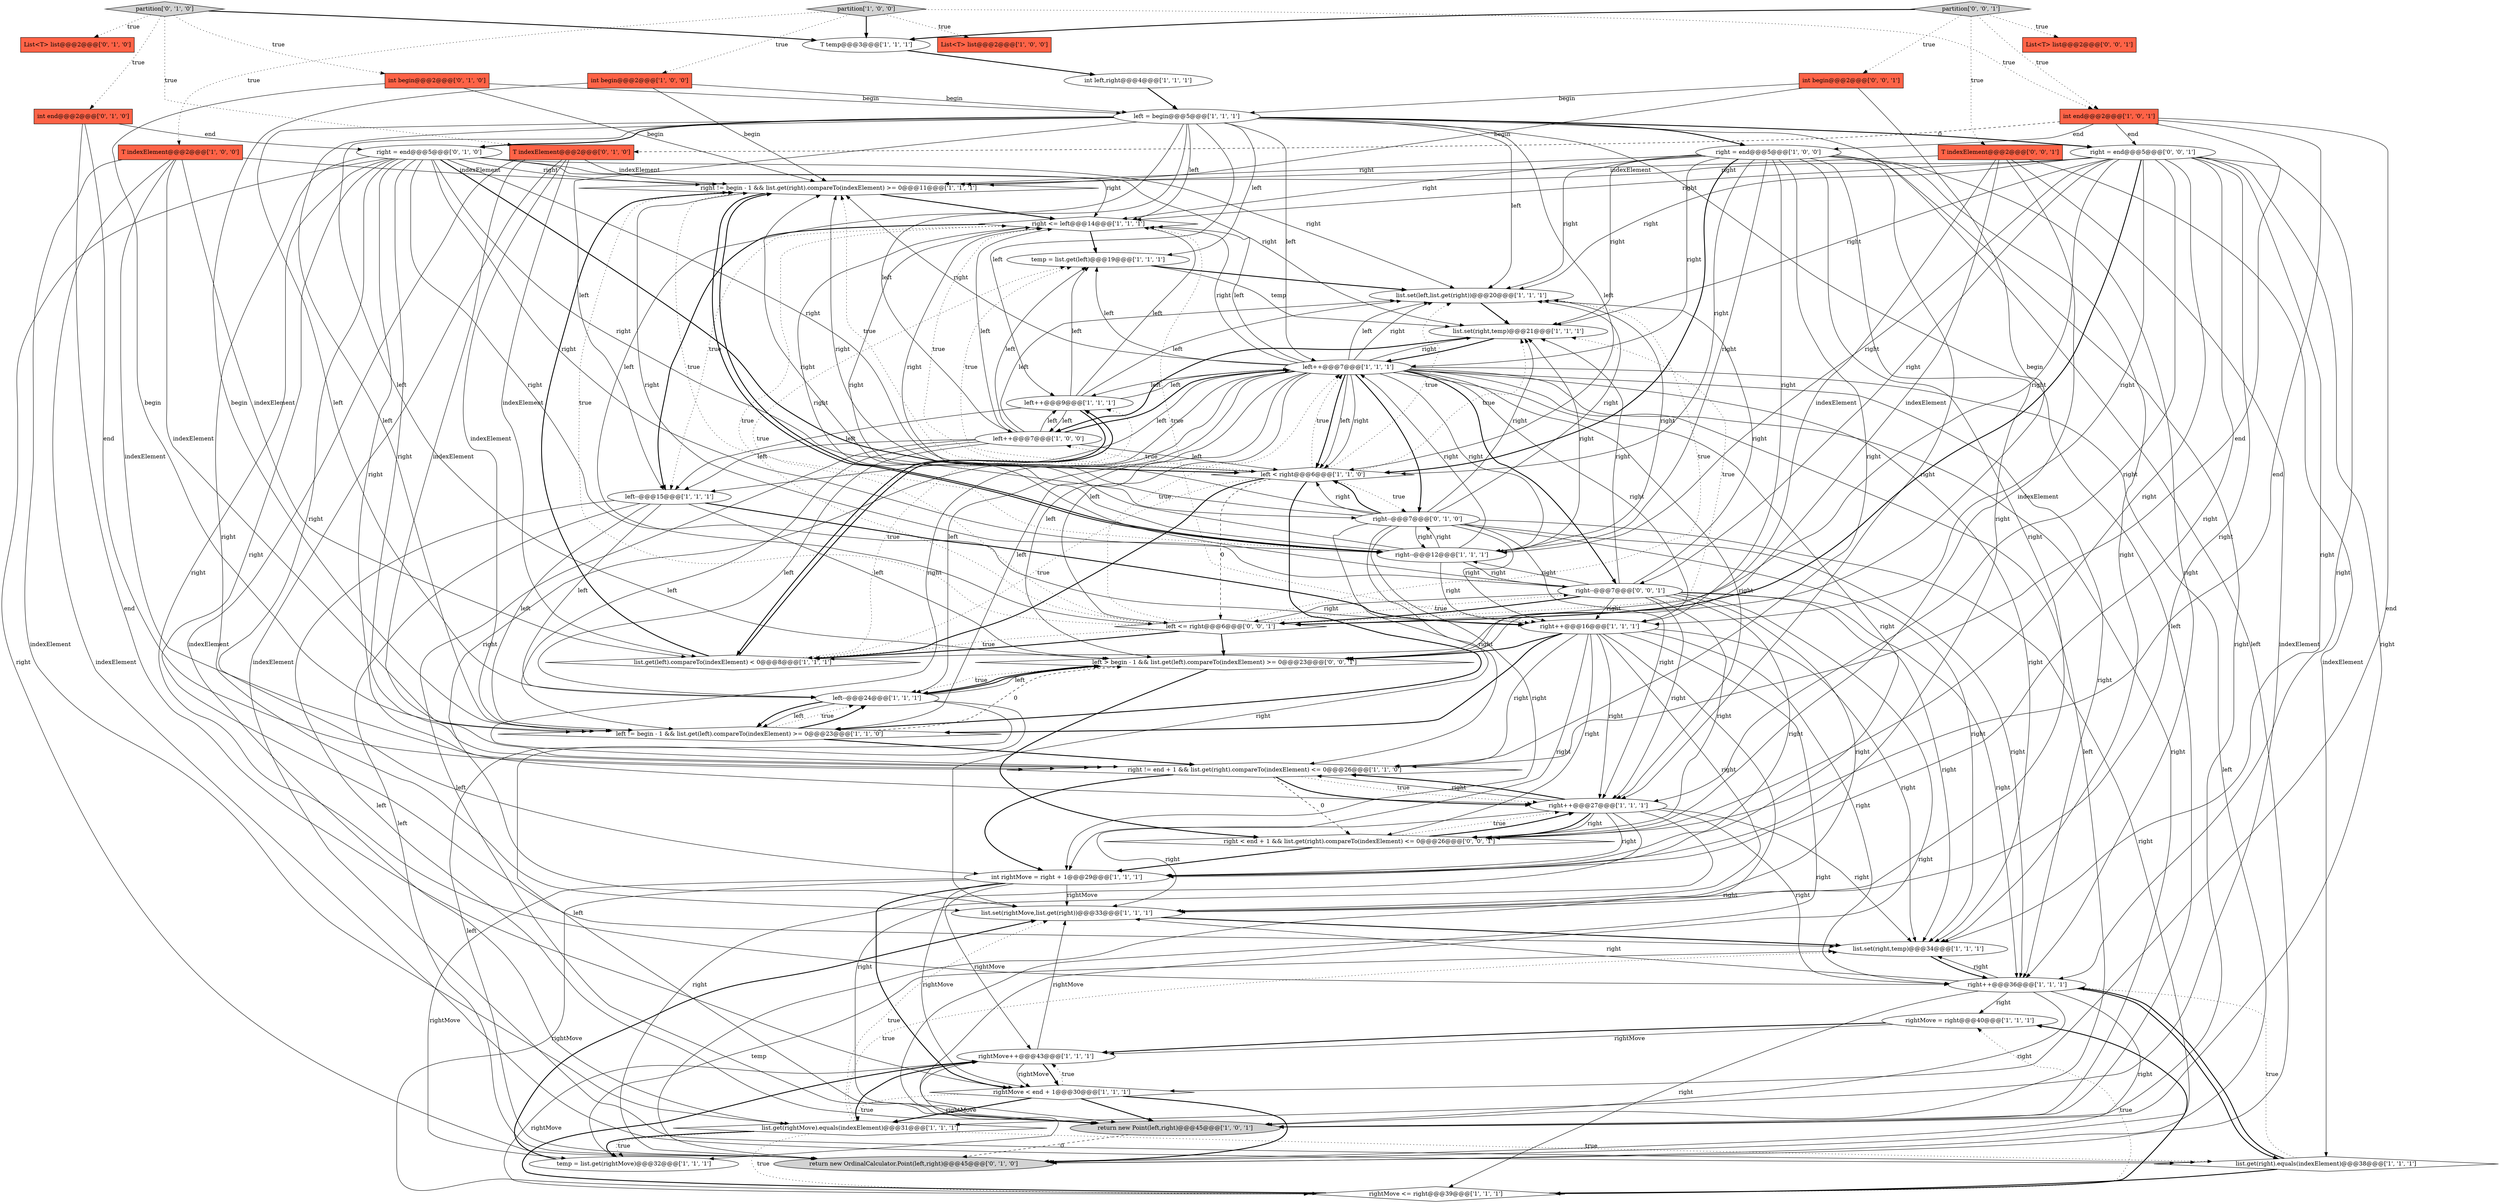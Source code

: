 digraph {
12 [style = filled, label = "right != end + 1 && list.get(right).compareTo(indexElement) <= 0@@@26@@@['1', '1', '0']", fillcolor = white, shape = diamond image = "AAA0AAABBB1BBB"];
26 [style = filled, label = "left++@@@9@@@['1', '1', '1']", fillcolor = white, shape = ellipse image = "AAA0AAABBB1BBB"];
17 [style = filled, label = "right++@@@27@@@['1', '1', '1']", fillcolor = white, shape = ellipse image = "AAA0AAABBB1BBB"];
36 [style = filled, label = "temp = list.get(left)@@@19@@@['1', '1', '1']", fillcolor = white, shape = ellipse image = "AAA0AAABBB1BBB"];
8 [style = filled, label = "right++@@@36@@@['1', '1', '1']", fillcolor = white, shape = ellipse image = "AAA0AAABBB1BBB"];
19 [style = filled, label = "right != begin - 1 && list.get(right).compareTo(indexElement) >= 0@@@11@@@['1', '1', '1']", fillcolor = white, shape = diamond image = "AAA0AAABBB1BBB"];
50 [style = filled, label = "right = end@@@5@@@['0', '0', '1']", fillcolor = white, shape = ellipse image = "AAA0AAABBB3BBB"];
22 [style = filled, label = "rightMove = right@@@40@@@['1', '1', '1']", fillcolor = white, shape = ellipse image = "AAA0AAABBB1BBB"];
42 [style = filled, label = "partition['0', '1', '0']", fillcolor = lightgray, shape = diamond image = "AAA0AAABBB2BBB"];
4 [style = filled, label = "list.get(rightMove).equals(indexElement)@@@31@@@['1', '1', '1']", fillcolor = white, shape = diamond image = "AAA0AAABBB1BBB"];
14 [style = filled, label = "partition['1', '0', '0']", fillcolor = lightgray, shape = diamond image = "AAA0AAABBB1BBB"];
20 [style = filled, label = "right <= left@@@14@@@['1', '1', '1']", fillcolor = white, shape = diamond image = "AAA0AAABBB1BBB"];
25 [style = filled, label = "rightMove <= right@@@39@@@['1', '1', '1']", fillcolor = white, shape = diamond image = "AAA0AAABBB1BBB"];
43 [style = filled, label = "right = end@@@5@@@['0', '1', '0']", fillcolor = white, shape = ellipse image = "AAA0AAABBB2BBB"];
52 [style = filled, label = "left <= right@@@6@@@['0', '0', '1']", fillcolor = white, shape = diamond image = "AAA0AAABBB3BBB"];
2 [style = filled, label = "int rightMove = right + 1@@@29@@@['1', '1', '1']", fillcolor = white, shape = ellipse image = "AAA0AAABBB1BBB"];
1 [style = filled, label = "return new Point(left,right)@@@45@@@['1', '0', '1']", fillcolor = lightgray, shape = ellipse image = "AAA0AAABBB1BBB"];
18 [style = filled, label = "int left,right@@@4@@@['1', '1', '1']", fillcolor = white, shape = ellipse image = "AAA0AAABBB1BBB"];
24 [style = filled, label = "rightMove < end + 1@@@30@@@['1', '1', '1']", fillcolor = white, shape = diamond image = "AAA0AAABBB1BBB"];
7 [style = filled, label = "list.set(left,list.get(right))@@@20@@@['1', '1', '1']", fillcolor = white, shape = ellipse image = "AAA0AAABBB1BBB"];
13 [style = filled, label = "left++@@@7@@@['1', '1', '1']", fillcolor = white, shape = ellipse image = "AAA0AAABBB1BBB"];
41 [style = filled, label = "right--@@@7@@@['0', '1', '0']", fillcolor = white, shape = ellipse image = "AAA0AAABBB2BBB"];
46 [style = filled, label = "List<T> list@@@2@@@['0', '0', '1']", fillcolor = tomato, shape = box image = "AAA0AAABBB3BBB"];
35 [style = filled, label = "right--@@@12@@@['1', '1', '1']", fillcolor = white, shape = ellipse image = "AAA0AAABBB1BBB"];
6 [style = filled, label = "list.set(right,temp)@@@21@@@['1', '1', '1']", fillcolor = white, shape = ellipse image = "AAA0AAABBB1BBB"];
28 [style = filled, label = "left < right@@@6@@@['1', '1', '0']", fillcolor = white, shape = diamond image = "AAA0AAABBB1BBB"];
48 [style = filled, label = "right--@@@7@@@['0', '0', '1']", fillcolor = white, shape = ellipse image = "AAA0AAABBB3BBB"];
47 [style = filled, label = "left > begin - 1 && list.get(left).compareTo(indexElement) >= 0@@@23@@@['0', '0', '1']", fillcolor = white, shape = diamond image = "AAA0AAABBB3BBB"];
29 [style = filled, label = "left != begin - 1 && list.get(left).compareTo(indexElement) >= 0@@@23@@@['1', '1', '0']", fillcolor = white, shape = diamond image = "AAA0AAABBB1BBB"];
40 [style = filled, label = "List<T> list@@@2@@@['0', '1', '0']", fillcolor = tomato, shape = box image = "AAA0AAABBB2BBB"];
33 [style = filled, label = "list.set(right,temp)@@@34@@@['1', '1', '1']", fillcolor = white, shape = ellipse image = "AAA0AAABBB1BBB"];
51 [style = filled, label = "right < end + 1 && list.get(right).compareTo(indexElement) <= 0@@@26@@@['0', '0', '1']", fillcolor = white, shape = diamond image = "AAA0AAABBB3BBB"];
5 [style = filled, label = "right = end@@@5@@@['1', '0', '0']", fillcolor = white, shape = ellipse image = "AAA0AAABBB1BBB"];
9 [style = filled, label = "left++@@@7@@@['1', '0', '0']", fillcolor = white, shape = ellipse image = "AAA0AAABBB1BBB"];
49 [style = filled, label = "T indexElement@@@2@@@['0', '0', '1']", fillcolor = tomato, shape = box image = "AAA0AAABBB3BBB"];
31 [style = filled, label = "left--@@@24@@@['1', '1', '1']", fillcolor = white, shape = ellipse image = "AAA0AAABBB1BBB"];
3 [style = filled, label = "list.get(right).equals(indexElement)@@@38@@@['1', '1', '1']", fillcolor = white, shape = diamond image = "AAA0AAABBB1BBB"];
15 [style = filled, label = "int begin@@@2@@@['1', '0', '0']", fillcolor = tomato, shape = box image = "AAA0AAABBB1BBB"];
16 [style = filled, label = "left--@@@15@@@['1', '1', '1']", fillcolor = white, shape = ellipse image = "AAA0AAABBB1BBB"];
53 [style = filled, label = "int begin@@@2@@@['0', '0', '1']", fillcolor = tomato, shape = box image = "AAA0AAABBB3BBB"];
10 [style = filled, label = "temp = list.get(rightMove)@@@32@@@['1', '1', '1']", fillcolor = white, shape = ellipse image = "AAA0AAABBB1BBB"];
11 [style = filled, label = "List<T> list@@@2@@@['1', '0', '0']", fillcolor = tomato, shape = box image = "AAA0AAABBB1BBB"];
23 [style = filled, label = "T temp@@@3@@@['1', '1', '1']", fillcolor = white, shape = ellipse image = "AAA0AAABBB1BBB"];
34 [style = filled, label = "int end@@@2@@@['1', '0', '1']", fillcolor = tomato, shape = box image = "AAA0AAABBB1BBB"];
37 [style = filled, label = "left = begin@@@5@@@['1', '1', '1']", fillcolor = white, shape = ellipse image = "AAA0AAABBB1BBB"];
0 [style = filled, label = "list.get(left).compareTo(indexElement) < 0@@@8@@@['1', '1', '1']", fillcolor = white, shape = diamond image = "AAA0AAABBB1BBB"];
38 [style = filled, label = "int end@@@2@@@['0', '1', '0']", fillcolor = tomato, shape = box image = "AAA0AAABBB2BBB"];
39 [style = filled, label = "int begin@@@2@@@['0', '1', '0']", fillcolor = tomato, shape = box image = "AAA0AAABBB2BBB"];
45 [style = filled, label = "return new OrdinalCalculator.Point(left,right)@@@45@@@['0', '1', '0']", fillcolor = lightgray, shape = ellipse image = "AAA1AAABBB2BBB"];
44 [style = filled, label = "T indexElement@@@2@@@['0', '1', '0']", fillcolor = tomato, shape = box image = "AAA1AAABBB2BBB"];
21 [style = filled, label = "right++@@@16@@@['1', '1', '1']", fillcolor = white, shape = ellipse image = "AAA0AAABBB1BBB"];
30 [style = filled, label = "list.set(rightMove,list.get(right))@@@33@@@['1', '1', '1']", fillcolor = white, shape = ellipse image = "AAA0AAABBB1BBB"];
54 [style = filled, label = "partition['0', '0', '1']", fillcolor = lightgray, shape = diamond image = "AAA0AAABBB3BBB"];
27 [style = filled, label = "T indexElement@@@2@@@['1', '0', '0']", fillcolor = tomato, shape = box image = "AAA0AAABBB1BBB"];
32 [style = filled, label = "rightMove++@@@43@@@['1', '1', '1']", fillcolor = white, shape = ellipse image = "AAA0AAABBB1BBB"];
43->28 [style = solid, label="right"];
38->43 [style = solid, label="end"];
16->1 [style = solid, label="left"];
52->6 [style = dotted, label="true"];
21->51 [style = solid, label="right"];
27->29 [style = solid, label="indexElement"];
32->24 [style = solid, label="rightMove"];
49->51 [style = solid, label="indexElement"];
21->8 [style = solid, label="right"];
38->12 [style = solid, label="end"];
21->12 [style = solid, label="right"];
10->30 [style = bold, label=""];
28->6 [style = dotted, label="true"];
20->21 [style = dotted, label="true"];
50->35 [style = solid, label="right"];
52->19 [style = dotted, label="true"];
43->6 [style = solid, label="right"];
4->30 [style = dotted, label="true"];
13->20 [style = solid, label="left"];
7->6 [style = bold, label=""];
8->25 [style = solid, label="right"];
44->12 [style = solid, label="indexElement"];
50->7 [style = solid, label="right"];
43->28 [style = bold, label=""];
12->51 [style = dashed, label="0"];
15->29 [style = solid, label="begin"];
31->1 [style = solid, label="left"];
25->22 [style = dotted, label="true"];
9->1 [style = solid, label="left"];
13->7 [style = solid, label="right"];
38->24 [style = solid, label="end"];
43->45 [style = solid, label="right"];
47->51 [style = bold, label=""];
36->6 [style = solid, label="temp"];
31->47 [style = solid, label="left"];
17->51 [style = bold, label=""];
21->1 [style = solid, label="right"];
53->37 [style = solid, label="begin"];
27->0 [style = solid, label="indexElement"];
37->45 [style = solid, label="left"];
48->19 [style = solid, label="right"];
9->28 [style = solid, label="left"];
48->1 [style = solid, label="right"];
19->35 [style = dotted, label="true"];
42->40 [style = dotted, label="true"];
26->36 [style = solid, label="left"];
35->20 [style = solid, label="right"];
50->20 [style = solid, label="right"];
3->25 [style = bold, label=""];
43->35 [style = solid, label="right"];
34->44 [style = dashed, label="0"];
36->7 [style = bold, label=""];
29->31 [style = dotted, label="true"];
43->17 [style = solid, label="right"];
44->29 [style = solid, label="indexElement"];
43->7 [style = solid, label="right"];
37->7 [style = solid, label="left"];
29->12 [style = bold, label=""];
50->8 [style = solid, label="right"];
2->24 [style = solid, label="rightMove"];
50->1 [style = solid, label="right"];
27->19 [style = solid, label="indexElement"];
5->28 [style = bold, label=""];
31->29 [style = bold, label=""];
28->36 [style = dotted, label="true"];
42->39 [style = dotted, label="true"];
52->0 [style = dotted, label="true"];
37->52 [style = solid, label="left"];
28->0 [style = bold, label=""];
28->29 [style = bold, label=""];
13->36 [style = solid, label="left"];
24->4 [style = dotted, label="true"];
17->51 [style = solid, label="right"];
13->30 [style = solid, label="right"];
54->46 [style = dotted, label="true"];
13->31 [style = solid, label="left"];
13->1 [style = solid, label="right"];
8->30 [style = solid, label="right"];
26->16 [style = solid, label="left"];
47->31 [style = dotted, label="true"];
20->16 [style = bold, label=""];
13->48 [style = bold, label=""];
13->52 [style = solid, label="left"];
31->45 [style = solid, label="left"];
4->25 [style = dotted, label="true"];
54->34 [style = dotted, label="true"];
28->0 [style = dotted, label="true"];
37->1 [style = solid, label="left"];
21->2 [style = solid, label="right"];
41->8 [style = solid, label="right"];
17->2 [style = solid, label="right"];
17->33 [style = solid, label="right"];
48->20 [style = solid, label="right"];
8->33 [style = solid, label="right"];
37->20 [style = solid, label="left"];
9->31 [style = solid, label="left"];
41->20 [style = solid, label="right"];
0->19 [style = bold, label=""];
13->28 [style = bold, label=""];
0->26 [style = dotted, label="true"];
16->45 [style = solid, label="left"];
20->16 [style = dotted, label="true"];
24->45 [style = bold, label=""];
13->1 [style = solid, label="left"];
50->19 [style = solid, label="right"];
8->3 [style = bold, label=""];
13->41 [style = bold, label=""];
50->51 [style = solid, label="right"];
13->19 [style = solid, label="right"];
9->29 [style = solid, label="left"];
35->21 [style = solid, label="right"];
5->17 [style = solid, label="right"];
50->30 [style = solid, label="right"];
5->6 [style = solid, label="right"];
48->52 [style = solid, label="right"];
37->5 [style = bold, label=""];
5->20 [style = solid, label="right"];
37->36 [style = solid, label="left"];
0->26 [style = bold, label=""];
13->28 [style = solid, label="left"];
13->16 [style = solid, label="left"];
5->35 [style = solid, label="right"];
3->8 [style = bold, label=""];
26->7 [style = solid, label="left"];
47->31 [style = bold, label=""];
34->12 [style = solid, label="end"];
27->12 [style = solid, label="indexElement"];
43->30 [style = solid, label="right"];
52->48 [style = dotted, label="true"];
41->30 [style = solid, label="right"];
23->18 [style = bold, label=""];
35->7 [style = solid, label="right"];
2->24 [style = bold, label=""];
14->23 [style = bold, label=""];
49->0 [style = solid, label="indexElement"];
20->36 [style = bold, label=""];
37->29 [style = solid, label="left"];
39->29 [style = solid, label="begin"];
16->29 [style = solid, label="left"];
51->2 [style = bold, label=""];
41->21 [style = solid, label="right"];
2->32 [style = solid, label="rightMove"];
34->5 [style = solid, label="end"];
14->34 [style = dotted, label="true"];
13->17 [style = solid, label="right"];
2->30 [style = solid, label="rightMove"];
13->12 [style = solid, label="right"];
19->35 [style = bold, label=""];
9->16 [style = solid, label="left"];
53->19 [style = solid, label="begin"];
2->10 [style = solid, label="rightMove"];
37->26 [style = solid, label="left"];
17->45 [style = solid, label="right"];
48->17 [style = solid, label="right"];
8->22 [style = solid, label="right"];
48->8 [style = solid, label="right"];
52->0 [style = bold, label=""];
22->32 [style = solid, label="rightMove"];
33->8 [style = bold, label=""];
5->19 [style = solid, label="right"];
5->30 [style = solid, label="right"];
9->26 [style = solid, label="left"];
9->7 [style = solid, label="left"];
17->8 [style = solid, label="right"];
52->13 [style = dotted, label="true"];
29->47 [style = dashed, label="0"];
4->3 [style = dotted, label="true"];
14->27 [style = dotted, label="true"];
39->37 [style = solid, label="begin"];
28->52 [style = dashed, label="0"];
8->1 [style = solid, label="right"];
50->17 [style = solid, label="right"];
42->23 [style = bold, label=""];
13->45 [style = solid, label="left"];
28->13 [style = dotted, label="true"];
52->20 [style = dotted, label="true"];
54->53 [style = dotted, label="true"];
50->2 [style = solid, label="right"];
5->2 [style = solid, label="right"];
12->2 [style = bold, label=""];
17->12 [style = solid, label="right"];
44->0 [style = solid, label="indexElement"];
24->4 [style = bold, label=""];
41->12 [style = solid, label="right"];
31->47 [style = bold, label=""];
43->2 [style = solid, label="right"];
37->16 [style = solid, label="left"];
21->45 [style = solid, label="right"];
34->50 [style = solid, label="end"];
5->13 [style = solid, label="right"];
13->6 [style = solid, label="right"];
52->36 [style = dotted, label="true"];
21->47 [style = bold, label=""];
16->47 [style = solid, label="left"];
24->1 [style = bold, label=""];
41->7 [style = solid, label="right"];
22->32 [style = bold, label=""];
13->8 [style = solid, label="right"];
48->52 [style = bold, label=""];
13->2 [style = solid, label="right"];
28->41 [style = dotted, label="true"];
9->20 [style = solid, label="left"];
30->33 [style = bold, label=""];
12->17 [style = bold, label=""];
44->3 [style = solid, label="indexElement"];
10->33 [style = solid, label="temp"];
28->19 [style = dotted, label="true"];
21->33 [style = solid, label="right"];
43->33 [style = solid, label="right"];
48->2 [style = solid, label="right"];
29->31 [style = bold, label=""];
13->21 [style = solid, label="right"];
35->48 [style = solid, label="right"];
5->33 [style = solid, label="right"];
41->35 [style = solid, label="right"];
49->3 [style = solid, label="indexElement"];
5->12 [style = solid, label="right"];
4->10 [style = bold, label=""];
50->6 [style = solid, label="right"];
48->33 [style = solid, label="right"];
35->6 [style = solid, label="right"];
5->21 [style = solid, label="right"];
34->24 [style = solid, label="end"];
32->25 [style = solid, label="rightMove"];
48->6 [style = solid, label="right"];
48->7 [style = solid, label="right"];
15->37 [style = solid, label="begin"];
41->33 [style = solid, label="right"];
41->17 [style = solid, label="right"];
52->47 [style = bold, label=""];
1->45 [style = dashed, label="0"];
27->4 [style = solid, label="indexElement"];
37->13 [style = solid, label="left"];
17->30 [style = solid, label="right"];
43->21 [style = solid, label="right"];
25->32 [style = bold, label=""];
4->33 [style = dotted, label="true"];
13->26 [style = solid, label="left"];
44->4 [style = solid, label="indexElement"];
42->44 [style = dotted, label="true"];
13->29 [style = solid, label="left"];
37->9 [style = solid, label="left"];
8->45 [style = solid, label="right"];
49->4 [style = solid, label="indexElement"];
5->7 [style = solid, label="right"];
5->1 [style = solid, label="right"];
5->28 [style = solid, label="right"];
43->20 [style = solid, label="right"];
13->20 [style = solid, label="right"];
35->19 [style = solid, label="right"];
5->8 [style = solid, label="right"];
43->12 [style = solid, label="right"];
49->47 [style = solid, label="indexElement"];
21->30 [style = solid, label="right"];
48->21 [style = solid, label="right"];
19->20 [style = bold, label=""];
4->32 [style = bold, label=""];
13->28 [style = solid, label="right"];
9->13 [style = bold, label=""];
37->43 [style = bold, label=""];
28->7 [style = dotted, label="true"];
4->10 [style = dotted, label="true"];
13->35 [style = solid, label="right"];
48->30 [style = solid, label="right"];
3->8 [style = dotted, label="true"];
50->21 [style = solid, label="right"];
17->12 [style = bold, label=""];
6->13 [style = bold, label=""];
41->28 [style = solid, label="right"];
43->8 [style = solid, label="right"];
41->45 [style = solid, label="right"];
35->41 [style = solid, label="right"];
21->29 [style = bold, label=""];
51->17 [style = dotted, label="true"];
26->9 [style = solid, label="left"];
16->31 [style = solid, label="left"];
35->13 [style = solid, label="right"];
37->47 [style = solid, label="left"];
6->9 [style = bold, label=""];
37->50 [style = bold, label=""];
12->17 [style = dotted, label="true"];
41->19 [style = solid, label="right"];
41->2 [style = solid, label="right"];
43->41 [style = solid, label="right"];
37->28 [style = solid, label="left"];
26->13 [style = solid, label="left"];
50->33 [style = solid, label="right"];
48->51 [style = solid, label="right"];
16->21 [style = bold, label=""];
49->19 [style = solid, label="indexElement"];
28->20 [style = dotted, label="true"];
13->33 [style = solid, label="right"];
14->15 [style = dotted, label="true"];
13->7 [style = solid, label="left"];
54->23 [style = bold, label=""];
54->49 [style = dotted, label="true"];
50->48 [style = solid, label="right"];
27->3 [style = solid, label="indexElement"];
41->6 [style = solid, label="right"];
26->20 [style = solid, label="left"];
42->38 [style = dotted, label="true"];
13->47 [style = solid, label="left"];
39->19 [style = solid, label="begin"];
21->17 [style = solid, label="right"];
24->32 [style = dotted, label="true"];
32->10 [style = solid, label="rightMove"];
18->37 [style = bold, label=""];
34->51 [style = solid, label="end"];
50->52 [style = solid, label="right"];
48->35 [style = solid, label="right"];
50->52 [style = bold, label=""];
51->17 [style = bold, label=""];
17->1 [style = solid, label="right"];
37->31 [style = solid, label="left"];
43->19 [style = solid, label="right"];
44->19 [style = solid, label="indexElement"];
14->11 [style = dotted, label="true"];
15->19 [style = solid, label="begin"];
35->19 [style = bold, label=""];
25->22 [style = bold, label=""];
31->29 [style = solid, label="left"];
53->47 [style = solid, label="begin"];
28->9 [style = dotted, label="true"];
9->36 [style = solid, label="left"];
41->28 [style = bold, label=""];
32->30 [style = solid, label="rightMove"];
26->0 [style = bold, label=""];
52->7 [style = dotted, label="true"];
32->24 [style = bold, label=""];
2->25 [style = solid, label="rightMove"];
}
